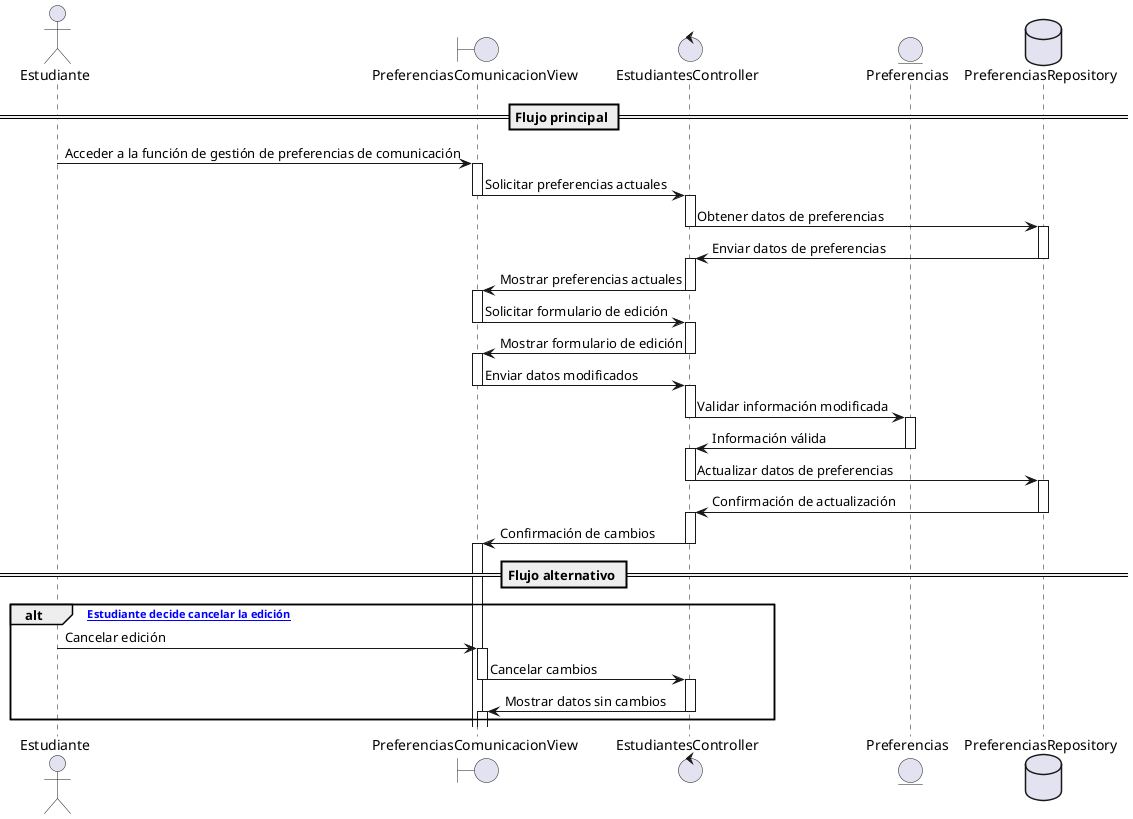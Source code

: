 @startuml
actor Estudiante
boundary "PreferenciasComunicacionView" as View
control "EstudiantesController" as Controller
entity "Preferencias" as Preferencias
database "PreferenciasRepository" as Repository

== Flujo principal ==
Estudiante -> View --++: Acceder a la función de gestión de preferencias de comunicación
View -> Controller --++: Solicitar preferencias actuales
Controller -> Repository --++: Obtener datos de preferencias
Repository -> Controller --++: Enviar datos de preferencias
Controller -> View --++: Mostrar preferencias actuales

View -> Controller --++: Solicitar formulario de edición
Controller -> View --++: Mostrar formulario de edición
View -> Controller --++: Enviar datos modificados
Controller -> Preferencias --++: Validar información modificada
Preferencias -> Controller --++: Información válida
Controller -> Repository --++: Actualizar datos de preferencias
Repository -> Controller --++: Confirmación de actualización
Controller -> View --++: Confirmación de cambios

== Flujo alternativo ==

alt [Est Estudiante decide cancelar la edición]
    Estudiante -> View --++: Cancelar edición
    View -> Controller --++: Cancelar cambios
    Controller -> View --++: Mostrar datos sin cambios
end
@enduml